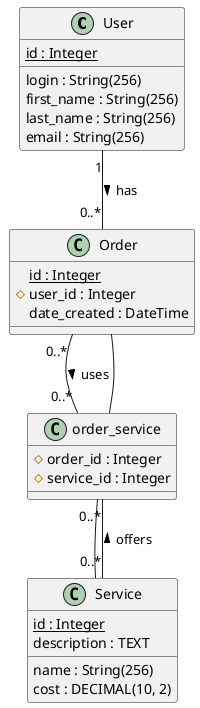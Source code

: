@startuml
!define PRIMARY_KEY(x) <u>x</u>
!define FOREIGN_KEY(x) #x

class User {
    PRIMARY_KEY(id : Integer)
    login : String(256)
    first_name : String(256)
    last_name : String(256)
    email : String(256)
}

class Service {
    PRIMARY_KEY(id : Integer)
    name : String(256)
    description : TEXT
    cost : DECIMAL(10, 2)
}

class Order {
    PRIMARY_KEY(id : Integer)
    FOREIGN_KEY(user_id : Integer)
    date_created : DateTime
}

class order_service {
    FOREIGN_KEY(order_id : Integer)
    FOREIGN_KEY(service_id : Integer)
}

User "1" -- "0..*" Order : has >
Order "0..*" -- "0..*" order_service : uses >
Service "0..*" -- "0..*" order_service : offers >
order_service -- Order
order_service -- Service

@enduml
